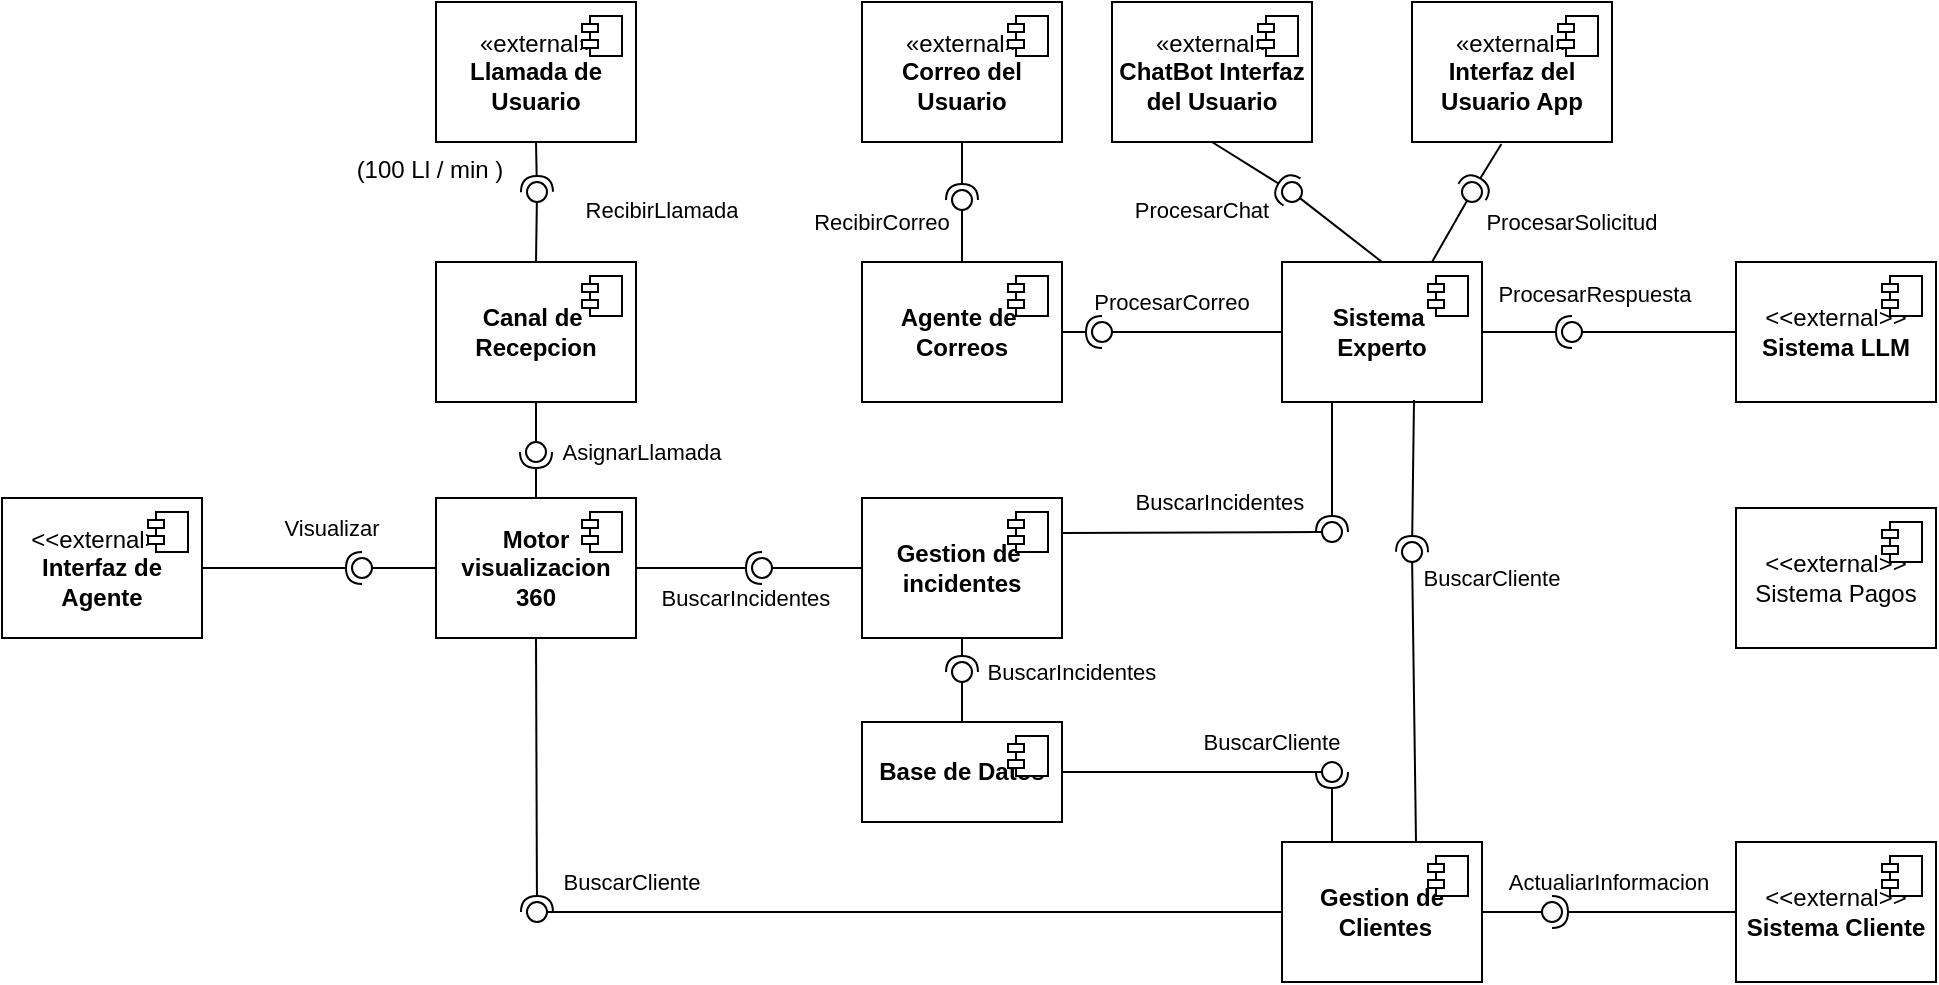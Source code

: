 <mxfile version="24.7.7">
  <diagram name="Página-1" id="badeSgl3rarpciUWfAk7">
    <mxGraphModel dx="1707" dy="452" grid="1" gridSize="10" guides="1" tooltips="1" connect="1" arrows="1" fold="1" page="1" pageScale="1" pageWidth="827" pageHeight="1169" math="0" shadow="0">
      <root>
        <mxCell id="0" />
        <mxCell id="1" parent="0" />
        <mxCell id="oYlXpJVkNZ7Khja5sfW1-6" value="" style="rounded=0;orthogonalLoop=1;jettySize=auto;html=1;endArrow=halfCircle;endFill=0;endSize=6;strokeWidth=1;sketch=0;exitX=0.5;exitY=1;exitDx=0;exitDy=0;entryX=-0.2;entryY=0.8;entryDx=0;entryDy=0;entryPerimeter=0;" edge="1" target="oYlXpJVkNZ7Khja5sfW1-8" parent="1" source="oYlXpJVkNZ7Khja5sfW1-13">
          <mxGeometry relative="1" as="geometry">
            <mxPoint x="490" y="154.99" as="sourcePoint" />
            <mxPoint x="120" y="130" as="targetPoint" />
          </mxGeometry>
        </mxCell>
        <mxCell id="oYlXpJVkNZ7Khja5sfW1-7" value="" style="rounded=0;orthogonalLoop=1;jettySize=auto;html=1;endArrow=oval;endFill=0;sketch=0;sourcePerimeterSpacing=0;targetPerimeterSpacing=0;endSize=10;exitX=0.5;exitY=0;exitDx=0;exitDy=0;" edge="1" target="oYlXpJVkNZ7Khja5sfW1-8" parent="1" source="oYlXpJVkNZ7Khja5sfW1-21">
          <mxGeometry relative="1" as="geometry">
            <mxPoint x="346" y="154.99" as="sourcePoint" />
          </mxGeometry>
        </mxCell>
        <mxCell id="oYlXpJVkNZ7Khja5sfW1-8" value="" style="ellipse;whiteSpace=wrap;html=1;align=center;aspect=fixed;fillColor=none;strokeColor=none;resizable=0;perimeter=centerPerimeter;rotatable=0;allowArrows=0;points=[];outlineConnect=1;" vertex="1" parent="1">
          <mxGeometry x="122.5" y="120" width="10" height="10" as="geometry" />
        </mxCell>
        <mxCell id="oYlXpJVkNZ7Khja5sfW1-13" value="«external»&lt;br&gt;&lt;b&gt;Llamada de Usuario&lt;/b&gt;" style="html=1;dropTarget=0;whiteSpace=wrap;" vertex="1" parent="1">
          <mxGeometry x="77" y="30" width="100" height="70" as="geometry" />
        </mxCell>
        <mxCell id="oYlXpJVkNZ7Khja5sfW1-14" value="" style="shape=module;jettyWidth=8;jettyHeight=4;" vertex="1" parent="oYlXpJVkNZ7Khja5sfW1-13">
          <mxGeometry x="1" width="20" height="20" relative="1" as="geometry">
            <mxPoint x="-27" y="7" as="offset" />
          </mxGeometry>
        </mxCell>
        <mxCell id="oYlXpJVkNZ7Khja5sfW1-15" value="«external»&lt;br&gt;&lt;b&gt;Correo del Usuario&lt;/b&gt;" style="html=1;dropTarget=0;whiteSpace=wrap;" vertex="1" parent="1">
          <mxGeometry x="290" y="30" width="100" height="70" as="geometry" />
        </mxCell>
        <mxCell id="oYlXpJVkNZ7Khja5sfW1-16" value="" style="shape=module;jettyWidth=8;jettyHeight=4;" vertex="1" parent="oYlXpJVkNZ7Khja5sfW1-15">
          <mxGeometry x="1" width="20" height="20" relative="1" as="geometry">
            <mxPoint x="-27" y="7" as="offset" />
          </mxGeometry>
        </mxCell>
        <mxCell id="oYlXpJVkNZ7Khja5sfW1-17" value="«external»&lt;br&gt;&lt;b&gt;ChatBot Interfaz del Usuario&lt;/b&gt;" style="html=1;dropTarget=0;whiteSpace=wrap;" vertex="1" parent="1">
          <mxGeometry x="415" y="30" width="100" height="70" as="geometry" />
        </mxCell>
        <mxCell id="oYlXpJVkNZ7Khja5sfW1-18" value="" style="shape=module;jettyWidth=8;jettyHeight=4;" vertex="1" parent="oYlXpJVkNZ7Khja5sfW1-17">
          <mxGeometry x="1" width="20" height="20" relative="1" as="geometry">
            <mxPoint x="-27" y="7" as="offset" />
          </mxGeometry>
        </mxCell>
        <mxCell id="oYlXpJVkNZ7Khja5sfW1-19" value="«external»&lt;br&gt;&lt;b&gt;Interfaz del Usuario App&lt;/b&gt;" style="html=1;dropTarget=0;whiteSpace=wrap;" vertex="1" parent="1">
          <mxGeometry x="565" y="30" width="100" height="70" as="geometry" />
        </mxCell>
        <mxCell id="oYlXpJVkNZ7Khja5sfW1-20" value="" style="shape=module;jettyWidth=8;jettyHeight=4;" vertex="1" parent="oYlXpJVkNZ7Khja5sfW1-19">
          <mxGeometry x="1" width="20" height="20" relative="1" as="geometry">
            <mxPoint x="-27" y="7" as="offset" />
          </mxGeometry>
        </mxCell>
        <mxCell id="oYlXpJVkNZ7Khja5sfW1-21" value="&lt;b&gt;Canal de&amp;nbsp;&lt;/b&gt;&lt;div&gt;&lt;b&gt;Recepcion&lt;/b&gt;&lt;/div&gt;" style="html=1;dropTarget=0;whiteSpace=wrap;" vertex="1" parent="1">
          <mxGeometry x="77" y="160" width="100" height="70" as="geometry" />
        </mxCell>
        <mxCell id="oYlXpJVkNZ7Khja5sfW1-22" value="" style="shape=module;jettyWidth=8;jettyHeight=4;" vertex="1" parent="oYlXpJVkNZ7Khja5sfW1-21">
          <mxGeometry x="1" width="20" height="20" relative="1" as="geometry">
            <mxPoint x="-27" y="7" as="offset" />
          </mxGeometry>
        </mxCell>
        <mxCell id="oYlXpJVkNZ7Khja5sfW1-23" value="&lt;b&gt;Base de Datos&lt;/b&gt;" style="html=1;dropTarget=0;whiteSpace=wrap;" vertex="1" parent="1">
          <mxGeometry x="290" y="390" width="100" height="50" as="geometry" />
        </mxCell>
        <mxCell id="oYlXpJVkNZ7Khja5sfW1-24" value="" style="shape=module;jettyWidth=8;jettyHeight=4;" vertex="1" parent="oYlXpJVkNZ7Khja5sfW1-23">
          <mxGeometry x="1" width="20" height="20" relative="1" as="geometry">
            <mxPoint x="-27" y="7" as="offset" />
          </mxGeometry>
        </mxCell>
        <mxCell id="oYlXpJVkNZ7Khja5sfW1-25" value="&lt;b&gt;Sistema&amp;nbsp;&lt;/b&gt;&lt;div&gt;&lt;b&gt;Experto&lt;/b&gt;&lt;/div&gt;" style="html=1;dropTarget=0;whiteSpace=wrap;" vertex="1" parent="1">
          <mxGeometry x="500" y="160" width="100" height="70" as="geometry" />
        </mxCell>
        <mxCell id="oYlXpJVkNZ7Khja5sfW1-26" value="" style="shape=module;jettyWidth=8;jettyHeight=4;" vertex="1" parent="oYlXpJVkNZ7Khja5sfW1-25">
          <mxGeometry x="1" width="20" height="20" relative="1" as="geometry">
            <mxPoint x="-27" y="7" as="offset" />
          </mxGeometry>
        </mxCell>
        <mxCell id="oYlXpJVkNZ7Khja5sfW1-27" value="&lt;b&gt;Agente de&amp;nbsp;&lt;/b&gt;&lt;div&gt;&lt;b&gt;Correos&lt;/b&gt;&lt;/div&gt;" style="html=1;dropTarget=0;whiteSpace=wrap;" vertex="1" parent="1">
          <mxGeometry x="290" y="160" width="100" height="70" as="geometry" />
        </mxCell>
        <mxCell id="oYlXpJVkNZ7Khja5sfW1-28" value="" style="shape=module;jettyWidth=8;jettyHeight=4;" vertex="1" parent="oYlXpJVkNZ7Khja5sfW1-27">
          <mxGeometry x="1" width="20" height="20" relative="1" as="geometry">
            <mxPoint x="-27" y="7" as="offset" />
          </mxGeometry>
        </mxCell>
        <mxCell id="oYlXpJVkNZ7Khja5sfW1-29" value="&lt;b&gt;Gestion de&lt;/b&gt;&lt;div&gt;&lt;b&gt;&amp;nbsp;Clientes&lt;/b&gt;&lt;/div&gt;" style="html=1;dropTarget=0;whiteSpace=wrap;" vertex="1" parent="1">
          <mxGeometry x="500" y="450" width="100" height="70" as="geometry" />
        </mxCell>
        <mxCell id="oYlXpJVkNZ7Khja5sfW1-30" value="" style="shape=module;jettyWidth=8;jettyHeight=4;" vertex="1" parent="oYlXpJVkNZ7Khja5sfW1-29">
          <mxGeometry x="1" width="20" height="20" relative="1" as="geometry">
            <mxPoint x="-27" y="7" as="offset" />
          </mxGeometry>
        </mxCell>
        <mxCell id="oYlXpJVkNZ7Khja5sfW1-32" value="" style="rounded=0;orthogonalLoop=1;jettySize=auto;html=1;endArrow=halfCircle;endFill=0;endSize=6;strokeWidth=1;sketch=0;exitX=0.5;exitY=1;exitDx=0;exitDy=0;" edge="1" target="oYlXpJVkNZ7Khja5sfW1-34" parent="1" source="oYlXpJVkNZ7Khja5sfW1-15">
          <mxGeometry relative="1" as="geometry">
            <mxPoint x="350" y="160" as="sourcePoint" />
          </mxGeometry>
        </mxCell>
        <mxCell id="oYlXpJVkNZ7Khja5sfW1-33" value="" style="rounded=0;orthogonalLoop=1;jettySize=auto;html=1;endArrow=oval;endFill=0;sketch=0;sourcePerimeterSpacing=0;targetPerimeterSpacing=0;endSize=10;exitX=0.5;exitY=0;exitDx=0;exitDy=0;" edge="1" target="oYlXpJVkNZ7Khja5sfW1-34" parent="1" source="oYlXpJVkNZ7Khja5sfW1-27">
          <mxGeometry relative="1" as="geometry">
            <mxPoint x="360" y="130" as="sourcePoint" />
          </mxGeometry>
        </mxCell>
        <mxCell id="oYlXpJVkNZ7Khja5sfW1-34" value="" style="ellipse;whiteSpace=wrap;html=1;align=center;aspect=fixed;fillColor=none;strokeColor=none;resizable=0;perimeter=centerPerimeter;rotatable=0;allowArrows=0;points=[];outlineConnect=1;" vertex="1" parent="1">
          <mxGeometry x="335" y="124" width="10" height="10" as="geometry" />
        </mxCell>
        <mxCell id="oYlXpJVkNZ7Khja5sfW1-35" value="&lt;b&gt;Motor visualizacion 360&lt;/b&gt;" style="html=1;dropTarget=0;whiteSpace=wrap;imageWidth=24;" vertex="1" parent="1">
          <mxGeometry x="77" y="278" width="100" height="70" as="geometry" />
        </mxCell>
        <mxCell id="oYlXpJVkNZ7Khja5sfW1-36" value="" style="shape=module;jettyWidth=8;jettyHeight=4;" vertex="1" parent="oYlXpJVkNZ7Khja5sfW1-35">
          <mxGeometry x="1" width="20" height="20" relative="1" as="geometry">
            <mxPoint x="-27" y="7" as="offset" />
          </mxGeometry>
        </mxCell>
        <mxCell id="oYlXpJVkNZ7Khja5sfW1-37" value="&amp;lt;&amp;lt;external&amp;gt;&amp;gt;&lt;div&gt;&lt;b&gt;Interfaz de Agente&lt;/b&gt;&lt;/div&gt;" style="html=1;dropTarget=0;whiteSpace=wrap;" vertex="1" parent="1">
          <mxGeometry x="-140" y="278" width="100" height="70" as="geometry" />
        </mxCell>
        <mxCell id="oYlXpJVkNZ7Khja5sfW1-38" value="" style="shape=module;jettyWidth=8;jettyHeight=4;" vertex="1" parent="oYlXpJVkNZ7Khja5sfW1-37">
          <mxGeometry x="1" width="20" height="20" relative="1" as="geometry">
            <mxPoint x="-27" y="7" as="offset" />
          </mxGeometry>
        </mxCell>
        <mxCell id="oYlXpJVkNZ7Khja5sfW1-39" value="&amp;lt;&amp;lt;external&amp;gt;&amp;gt;&lt;div&gt;&lt;b&gt;Sistema LLM&lt;/b&gt;&lt;/div&gt;" style="html=1;dropTarget=0;whiteSpace=wrap;" vertex="1" parent="1">
          <mxGeometry x="727" y="160" width="100" height="70" as="geometry" />
        </mxCell>
        <mxCell id="oYlXpJVkNZ7Khja5sfW1-40" value="" style="shape=module;jettyWidth=8;jettyHeight=4;" vertex="1" parent="oYlXpJVkNZ7Khja5sfW1-39">
          <mxGeometry x="1" width="20" height="20" relative="1" as="geometry">
            <mxPoint x="-27" y="7" as="offset" />
          </mxGeometry>
        </mxCell>
        <mxCell id="oYlXpJVkNZ7Khja5sfW1-41" value="&amp;lt;&amp;lt;external&amp;gt;&amp;gt;&lt;div&gt;&lt;b&gt;Sistema Cliente&lt;/b&gt;&lt;/div&gt;" style="html=1;dropTarget=0;whiteSpace=wrap;" vertex="1" parent="1">
          <mxGeometry x="727" y="450" width="100" height="70" as="geometry" />
        </mxCell>
        <mxCell id="oYlXpJVkNZ7Khja5sfW1-42" value="" style="shape=module;jettyWidth=8;jettyHeight=4;" vertex="1" parent="oYlXpJVkNZ7Khja5sfW1-41">
          <mxGeometry x="1" width="20" height="20" relative="1" as="geometry">
            <mxPoint x="-27" y="7" as="offset" />
          </mxGeometry>
        </mxCell>
        <mxCell id="oYlXpJVkNZ7Khja5sfW1-43" value="&amp;lt;&amp;lt;external&amp;gt;&amp;gt;&lt;div&gt;Sistema Pagos&lt;/div&gt;" style="html=1;dropTarget=0;whiteSpace=wrap;" vertex="1" parent="1">
          <mxGeometry x="727" y="283" width="100" height="70" as="geometry" />
        </mxCell>
        <mxCell id="oYlXpJVkNZ7Khja5sfW1-44" value="" style="shape=module;jettyWidth=8;jettyHeight=4;" vertex="1" parent="oYlXpJVkNZ7Khja5sfW1-43">
          <mxGeometry x="1" width="20" height="20" relative="1" as="geometry">
            <mxPoint x="-27" y="7" as="offset" />
          </mxGeometry>
        </mxCell>
        <mxCell id="oYlXpJVkNZ7Khja5sfW1-45" value="&lt;b&gt;Gestion de&amp;nbsp;&lt;/b&gt;&lt;div&gt;&lt;b&gt;incidentes&lt;/b&gt;&lt;/div&gt;" style="html=1;dropTarget=0;whiteSpace=wrap;" vertex="1" parent="1">
          <mxGeometry x="290" y="278" width="100" height="70" as="geometry" />
        </mxCell>
        <mxCell id="oYlXpJVkNZ7Khja5sfW1-46" value="" style="shape=module;jettyWidth=8;jettyHeight=4;" vertex="1" parent="oYlXpJVkNZ7Khja5sfW1-45">
          <mxGeometry x="1" width="20" height="20" relative="1" as="geometry">
            <mxPoint x="-27" y="7" as="offset" />
          </mxGeometry>
        </mxCell>
        <mxCell id="oYlXpJVkNZ7Khja5sfW1-47" value="" style="rounded=0;orthogonalLoop=1;jettySize=auto;html=1;endArrow=halfCircle;endFill=0;endSize=6;strokeWidth=1;sketch=0;exitX=0.5;exitY=1;exitDx=0;exitDy=0;" edge="1" target="oYlXpJVkNZ7Khja5sfW1-49" parent="1" source="oYlXpJVkNZ7Khja5sfW1-17">
          <mxGeometry relative="1" as="geometry">
            <mxPoint x="570" y="125" as="sourcePoint" />
          </mxGeometry>
        </mxCell>
        <mxCell id="oYlXpJVkNZ7Khja5sfW1-48" value="" style="rounded=0;orthogonalLoop=1;jettySize=auto;html=1;endArrow=oval;endFill=0;sketch=0;sourcePerimeterSpacing=0;targetPerimeterSpacing=0;endSize=10;exitX=0.5;exitY=0;exitDx=0;exitDy=0;" edge="1" target="oYlXpJVkNZ7Khja5sfW1-49" parent="1" source="oYlXpJVkNZ7Khja5sfW1-25">
          <mxGeometry relative="1" as="geometry">
            <mxPoint x="320" y="175" as="sourcePoint" />
          </mxGeometry>
        </mxCell>
        <mxCell id="oYlXpJVkNZ7Khja5sfW1-49" value="" style="ellipse;whiteSpace=wrap;html=1;align=center;aspect=fixed;fillColor=none;strokeColor=none;resizable=0;perimeter=centerPerimeter;rotatable=0;allowArrows=0;points=[];outlineConnect=1;" vertex="1" parent="1">
          <mxGeometry x="500" y="120" width="10" height="10" as="geometry" />
        </mxCell>
        <mxCell id="oYlXpJVkNZ7Khja5sfW1-50" value="" style="rounded=0;orthogonalLoop=1;jettySize=auto;html=1;endArrow=halfCircle;endFill=0;endSize=6;strokeWidth=1;sketch=0;exitX=0.25;exitY=1;exitDx=0;exitDy=0;" edge="1" target="oYlXpJVkNZ7Khja5sfW1-52" parent="1" source="oYlXpJVkNZ7Khja5sfW1-25">
          <mxGeometry relative="1" as="geometry">
            <mxPoint x="490" y="255" as="sourcePoint" />
          </mxGeometry>
        </mxCell>
        <mxCell id="oYlXpJVkNZ7Khja5sfW1-51" value="" style="rounded=0;orthogonalLoop=1;jettySize=auto;html=1;endArrow=oval;endFill=0;sketch=0;sourcePerimeterSpacing=0;targetPerimeterSpacing=0;endSize=10;exitX=1;exitY=0.25;exitDx=0;exitDy=0;" edge="1" target="oYlXpJVkNZ7Khja5sfW1-52" parent="1" source="oYlXpJVkNZ7Khja5sfW1-45">
          <mxGeometry relative="1" as="geometry">
            <mxPoint x="450" y="255" as="sourcePoint" />
          </mxGeometry>
        </mxCell>
        <mxCell id="oYlXpJVkNZ7Khja5sfW1-52" value="" style="ellipse;whiteSpace=wrap;html=1;align=center;aspect=fixed;fillColor=none;strokeColor=none;resizable=0;perimeter=centerPerimeter;rotatable=0;allowArrows=0;points=[];outlineConnect=1;" vertex="1" parent="1">
          <mxGeometry x="520" y="290" width="10" height="10" as="geometry" />
        </mxCell>
        <mxCell id="oYlXpJVkNZ7Khja5sfW1-53" value="" style="rounded=0;orthogonalLoop=1;jettySize=auto;html=1;endArrow=halfCircle;endFill=0;endSize=6;strokeWidth=1;sketch=0;exitX=1;exitY=0.5;exitDx=0;exitDy=0;" edge="1" target="oYlXpJVkNZ7Khja5sfW1-55" parent="1" source="oYlXpJVkNZ7Khja5sfW1-25">
          <mxGeometry relative="1" as="geometry">
            <mxPoint x="620" y="255" as="sourcePoint" />
          </mxGeometry>
        </mxCell>
        <mxCell id="oYlXpJVkNZ7Khja5sfW1-54" value="" style="rounded=0;orthogonalLoop=1;jettySize=auto;html=1;endArrow=oval;endFill=0;sketch=0;sourcePerimeterSpacing=0;targetPerimeterSpacing=0;endSize=10;exitX=0;exitY=0.5;exitDx=0;exitDy=0;" edge="1" target="oYlXpJVkNZ7Khja5sfW1-55" parent="1" source="oYlXpJVkNZ7Khja5sfW1-39">
          <mxGeometry relative="1" as="geometry">
            <mxPoint x="580" y="255" as="sourcePoint" />
          </mxGeometry>
        </mxCell>
        <mxCell id="oYlXpJVkNZ7Khja5sfW1-55" value="" style="ellipse;whiteSpace=wrap;html=1;align=center;aspect=fixed;fillColor=none;strokeColor=none;resizable=0;perimeter=centerPerimeter;rotatable=0;allowArrows=0;points=[];outlineConnect=1;" vertex="1" parent="1">
          <mxGeometry x="640" y="190" width="10" height="10" as="geometry" />
        </mxCell>
        <mxCell id="oYlXpJVkNZ7Khja5sfW1-56" value="" style="rounded=0;orthogonalLoop=1;jettySize=auto;html=1;endArrow=halfCircle;endFill=0;endSize=6;strokeWidth=1;sketch=0;exitX=1;exitY=0.5;exitDx=0;exitDy=0;" edge="1" target="oYlXpJVkNZ7Khja5sfW1-58" parent="1" source="oYlXpJVkNZ7Khja5sfW1-27">
          <mxGeometry relative="1" as="geometry">
            <mxPoint x="430" y="195" as="sourcePoint" />
          </mxGeometry>
        </mxCell>
        <mxCell id="oYlXpJVkNZ7Khja5sfW1-57" value="" style="rounded=0;orthogonalLoop=1;jettySize=auto;html=1;endArrow=oval;endFill=0;sketch=0;sourcePerimeterSpacing=0;targetPerimeterSpacing=0;endSize=10;exitX=0;exitY=0.5;exitDx=0;exitDy=0;" edge="1" target="oYlXpJVkNZ7Khja5sfW1-58" parent="1" source="oYlXpJVkNZ7Khja5sfW1-25">
          <mxGeometry relative="1" as="geometry">
            <mxPoint x="390" y="195" as="sourcePoint" />
          </mxGeometry>
        </mxCell>
        <mxCell id="oYlXpJVkNZ7Khja5sfW1-58" value="" style="ellipse;whiteSpace=wrap;html=1;align=center;aspect=fixed;fillColor=none;strokeColor=none;resizable=0;perimeter=centerPerimeter;rotatable=0;allowArrows=0;points=[];outlineConnect=1;" vertex="1" parent="1">
          <mxGeometry x="405" y="190" width="10" height="10" as="geometry" />
        </mxCell>
        <mxCell id="oYlXpJVkNZ7Khja5sfW1-60" value="" style="rounded=0;orthogonalLoop=1;jettySize=auto;html=1;endArrow=halfCircle;endFill=0;endSize=6;strokeWidth=1;sketch=0;exitX=0.447;exitY=1.014;exitDx=0;exitDy=0;exitPerimeter=0;" edge="1" target="oYlXpJVkNZ7Khja5sfW1-62" parent="1" source="oYlXpJVkNZ7Khja5sfW1-19">
          <mxGeometry relative="1" as="geometry">
            <mxPoint x="640" y="145" as="sourcePoint" />
          </mxGeometry>
        </mxCell>
        <mxCell id="oYlXpJVkNZ7Khja5sfW1-61" value="" style="rounded=0;orthogonalLoop=1;jettySize=auto;html=1;endArrow=oval;endFill=0;sketch=0;sourcePerimeterSpacing=0;targetPerimeterSpacing=0;endSize=10;exitX=0.75;exitY=0;exitDx=0;exitDy=0;" edge="1" target="oYlXpJVkNZ7Khja5sfW1-62" parent="1" source="oYlXpJVkNZ7Khja5sfW1-25">
          <mxGeometry relative="1" as="geometry">
            <mxPoint x="600" y="145" as="sourcePoint" />
          </mxGeometry>
        </mxCell>
        <mxCell id="oYlXpJVkNZ7Khja5sfW1-62" value="" style="ellipse;whiteSpace=wrap;html=1;align=center;aspect=fixed;fillColor=none;strokeColor=none;resizable=0;perimeter=centerPerimeter;rotatable=0;allowArrows=0;points=[];outlineConnect=1;" vertex="1" parent="1">
          <mxGeometry x="590" y="120" width="10" height="10" as="geometry" />
        </mxCell>
        <mxCell id="oYlXpJVkNZ7Khja5sfW1-64" value="" style="rounded=0;orthogonalLoop=1;jettySize=auto;html=1;endArrow=halfCircle;endFill=0;endSize=6;strokeWidth=1;sketch=0;exitX=0.66;exitY=0.986;exitDx=0;exitDy=0;exitPerimeter=0;" edge="1" target="oYlXpJVkNZ7Khja5sfW1-66" parent="1" source="oYlXpJVkNZ7Khja5sfW1-25">
          <mxGeometry relative="1" as="geometry">
            <mxPoint x="560" y="345" as="sourcePoint" />
          </mxGeometry>
        </mxCell>
        <mxCell id="oYlXpJVkNZ7Khja5sfW1-65" value="" style="rounded=0;orthogonalLoop=1;jettySize=auto;html=1;endArrow=oval;endFill=0;sketch=0;sourcePerimeterSpacing=0;targetPerimeterSpacing=0;endSize=10;exitX=0.67;exitY=0;exitDx=0;exitDy=0;exitPerimeter=0;" edge="1" target="oYlXpJVkNZ7Khja5sfW1-66" parent="1" source="oYlXpJVkNZ7Khja5sfW1-29">
          <mxGeometry relative="1" as="geometry">
            <mxPoint x="520" y="345" as="sourcePoint" />
          </mxGeometry>
        </mxCell>
        <mxCell id="oYlXpJVkNZ7Khja5sfW1-66" value="" style="ellipse;whiteSpace=wrap;html=1;align=center;aspect=fixed;fillColor=none;strokeColor=none;resizable=0;perimeter=centerPerimeter;rotatable=0;allowArrows=0;points=[];outlineConnect=1;" vertex="1" parent="1">
          <mxGeometry x="560" y="300" width="10" height="10" as="geometry" />
        </mxCell>
        <mxCell id="oYlXpJVkNZ7Khja5sfW1-67" value="" style="rounded=0;orthogonalLoop=1;jettySize=auto;html=1;endArrow=halfCircle;endFill=0;endSize=6;strokeWidth=1;sketch=0;exitX=0;exitY=0.5;exitDx=0;exitDy=0;" edge="1" target="oYlXpJVkNZ7Khja5sfW1-69" parent="1" source="oYlXpJVkNZ7Khja5sfW1-41">
          <mxGeometry relative="1" as="geometry">
            <mxPoint x="635" y="435" as="sourcePoint" />
          </mxGeometry>
        </mxCell>
        <mxCell id="oYlXpJVkNZ7Khja5sfW1-68" value="" style="rounded=0;orthogonalLoop=1;jettySize=auto;html=1;endArrow=oval;endFill=0;sketch=0;sourcePerimeterSpacing=0;targetPerimeterSpacing=0;endSize=10;exitX=1;exitY=0.5;exitDx=0;exitDy=0;" edge="1" target="oYlXpJVkNZ7Khja5sfW1-69" parent="1" source="oYlXpJVkNZ7Khja5sfW1-29">
          <mxGeometry relative="1" as="geometry">
            <mxPoint x="595" y="435" as="sourcePoint" />
          </mxGeometry>
        </mxCell>
        <mxCell id="oYlXpJVkNZ7Khja5sfW1-69" value="" style="ellipse;whiteSpace=wrap;html=1;align=center;aspect=fixed;fillColor=none;strokeColor=none;resizable=0;perimeter=centerPerimeter;rotatable=0;allowArrows=0;points=[];outlineConnect=1;" vertex="1" parent="1">
          <mxGeometry x="630" y="480" width="10" height="10" as="geometry" />
        </mxCell>
        <mxCell id="oYlXpJVkNZ7Khja5sfW1-70" value="" style="rounded=0;orthogonalLoop=1;jettySize=auto;html=1;endArrow=halfCircle;endFill=0;endSize=6;strokeWidth=1;sketch=0;exitX=0.5;exitY=0;exitDx=0;exitDy=0;" edge="1" target="oYlXpJVkNZ7Khja5sfW1-72" parent="1" source="oYlXpJVkNZ7Khja5sfW1-35">
          <mxGeometry relative="1" as="geometry">
            <mxPoint x="200" y="255" as="sourcePoint" />
          </mxGeometry>
        </mxCell>
        <mxCell id="oYlXpJVkNZ7Khja5sfW1-71" value="" style="rounded=0;orthogonalLoop=1;jettySize=auto;html=1;endArrow=oval;endFill=0;sketch=0;sourcePerimeterSpacing=0;targetPerimeterSpacing=0;endSize=10;exitX=0.5;exitY=1;exitDx=0;exitDy=0;" edge="1" target="oYlXpJVkNZ7Khja5sfW1-72" parent="1" source="oYlXpJVkNZ7Khja5sfW1-21">
          <mxGeometry relative="1" as="geometry">
            <mxPoint x="160" y="255" as="sourcePoint" />
          </mxGeometry>
        </mxCell>
        <mxCell id="oYlXpJVkNZ7Khja5sfW1-72" value="" style="ellipse;whiteSpace=wrap;html=1;align=center;aspect=fixed;fillColor=none;strokeColor=none;resizable=0;perimeter=centerPerimeter;rotatable=0;allowArrows=0;points=[];outlineConnect=1;" vertex="1" parent="1">
          <mxGeometry x="122" y="250" width="10" height="10" as="geometry" />
        </mxCell>
        <mxCell id="oYlXpJVkNZ7Khja5sfW1-73" value="" style="rounded=0;orthogonalLoop=1;jettySize=auto;html=1;endArrow=halfCircle;endFill=0;endSize=6;strokeWidth=1;sketch=0;exitX=1;exitY=0.5;exitDx=0;exitDy=0;" edge="1" target="oYlXpJVkNZ7Khja5sfW1-75" parent="1" source="oYlXpJVkNZ7Khja5sfW1-37">
          <mxGeometry relative="1" as="geometry">
            <mxPoint x="60" y="315" as="sourcePoint" />
          </mxGeometry>
        </mxCell>
        <mxCell id="oYlXpJVkNZ7Khja5sfW1-74" value="" style="rounded=0;orthogonalLoop=1;jettySize=auto;html=1;endArrow=oval;endFill=0;sketch=0;sourcePerimeterSpacing=0;targetPerimeterSpacing=0;endSize=10;exitX=0;exitY=0.5;exitDx=0;exitDy=0;" edge="1" target="oYlXpJVkNZ7Khja5sfW1-75" parent="1" source="oYlXpJVkNZ7Khja5sfW1-35">
          <mxGeometry relative="1" as="geometry">
            <mxPoint x="60" y="290" as="sourcePoint" />
          </mxGeometry>
        </mxCell>
        <mxCell id="oYlXpJVkNZ7Khja5sfW1-75" value="" style="ellipse;whiteSpace=wrap;html=1;align=center;aspect=fixed;fillColor=none;strokeColor=none;resizable=0;perimeter=centerPerimeter;rotatable=0;allowArrows=0;points=[];outlineConnect=1;" vertex="1" parent="1">
          <mxGeometry x="35" y="308" width="10" height="10" as="geometry" />
        </mxCell>
        <mxCell id="oYlXpJVkNZ7Khja5sfW1-76" value="" style="rounded=0;orthogonalLoop=1;jettySize=auto;html=1;endArrow=halfCircle;endFill=0;endSize=6;strokeWidth=1;sketch=0;exitX=1;exitY=0.5;exitDx=0;exitDy=0;" edge="1" target="oYlXpJVkNZ7Khja5sfW1-78" parent="1" source="oYlXpJVkNZ7Khja5sfW1-35">
          <mxGeometry relative="1" as="geometry">
            <mxPoint x="190" y="350" as="sourcePoint" />
          </mxGeometry>
        </mxCell>
        <mxCell id="oYlXpJVkNZ7Khja5sfW1-77" value="" style="rounded=0;orthogonalLoop=1;jettySize=auto;html=1;endArrow=oval;endFill=0;sketch=0;sourcePerimeterSpacing=0;targetPerimeterSpacing=0;endSize=10;exitX=0;exitY=0.5;exitDx=0;exitDy=0;" edge="1" target="oYlXpJVkNZ7Khja5sfW1-78" parent="1" source="oYlXpJVkNZ7Khja5sfW1-45">
          <mxGeometry relative="1" as="geometry">
            <mxPoint x="220" y="315" as="sourcePoint" />
          </mxGeometry>
        </mxCell>
        <mxCell id="oYlXpJVkNZ7Khja5sfW1-78" value="" style="ellipse;whiteSpace=wrap;html=1;align=center;aspect=fixed;fillColor=none;strokeColor=none;resizable=0;perimeter=centerPerimeter;rotatable=0;allowArrows=0;points=[];outlineConnect=1;" vertex="1" parent="1">
          <mxGeometry x="235" y="308" width="10" height="10" as="geometry" />
        </mxCell>
        <mxCell id="oYlXpJVkNZ7Khja5sfW1-79" value="" style="rounded=0;orthogonalLoop=1;jettySize=auto;html=1;endArrow=halfCircle;endFill=0;endSize=6;strokeWidth=1;sketch=0;exitX=0.5;exitY=1;exitDx=0;exitDy=0;" edge="1" target="oYlXpJVkNZ7Khja5sfW1-81" parent="1" source="oYlXpJVkNZ7Khja5sfW1-35">
          <mxGeometry relative="1" as="geometry">
            <mxPoint x="120" y="360" as="sourcePoint" />
          </mxGeometry>
        </mxCell>
        <mxCell id="oYlXpJVkNZ7Khja5sfW1-80" value="" style="rounded=0;orthogonalLoop=1;jettySize=auto;html=1;endArrow=oval;endFill=0;sketch=0;sourcePerimeterSpacing=0;targetPerimeterSpacing=0;endSize=10;exitX=0;exitY=0.5;exitDx=0;exitDy=0;" edge="1" target="oYlXpJVkNZ7Khja5sfW1-81" parent="1" source="oYlXpJVkNZ7Khja5sfW1-29">
          <mxGeometry relative="1" as="geometry">
            <mxPoint x="320" y="375" as="sourcePoint" />
          </mxGeometry>
        </mxCell>
        <mxCell id="oYlXpJVkNZ7Khja5sfW1-81" value="" style="ellipse;whiteSpace=wrap;html=1;align=center;aspect=fixed;fillColor=none;strokeColor=none;resizable=0;perimeter=centerPerimeter;rotatable=0;allowArrows=0;points=[];outlineConnect=1;" vertex="1" parent="1">
          <mxGeometry x="122.5" y="480" width="10" height="10" as="geometry" />
        </mxCell>
        <mxCell id="oYlXpJVkNZ7Khja5sfW1-82" value="" style="rounded=0;orthogonalLoop=1;jettySize=auto;html=1;endArrow=halfCircle;endFill=0;endSize=6;strokeWidth=1;sketch=0;exitX=0.5;exitY=1;exitDx=0;exitDy=0;" edge="1" target="oYlXpJVkNZ7Khja5sfW1-84" parent="1" source="oYlXpJVkNZ7Khja5sfW1-45">
          <mxGeometry relative="1" as="geometry">
            <mxPoint x="360" y="375" as="sourcePoint" />
          </mxGeometry>
        </mxCell>
        <mxCell id="oYlXpJVkNZ7Khja5sfW1-83" value="" style="rounded=0;orthogonalLoop=1;jettySize=auto;html=1;endArrow=oval;endFill=0;sketch=0;sourcePerimeterSpacing=0;targetPerimeterSpacing=0;endSize=10;exitX=0.5;exitY=0;exitDx=0;exitDy=0;" edge="1" target="oYlXpJVkNZ7Khja5sfW1-84" parent="1" source="oYlXpJVkNZ7Khja5sfW1-23">
          <mxGeometry relative="1" as="geometry">
            <mxPoint x="320" y="375" as="sourcePoint" />
          </mxGeometry>
        </mxCell>
        <mxCell id="oYlXpJVkNZ7Khja5sfW1-84" value="" style="ellipse;whiteSpace=wrap;html=1;align=center;aspect=fixed;fillColor=none;strokeColor=none;resizable=0;perimeter=centerPerimeter;rotatable=0;allowArrows=0;points=[];outlineConnect=1;" vertex="1" parent="1">
          <mxGeometry x="335" y="360" width="10" height="10" as="geometry" />
        </mxCell>
        <mxCell id="oYlXpJVkNZ7Khja5sfW1-86" value="" style="rounded=0;orthogonalLoop=1;jettySize=auto;html=1;endArrow=halfCircle;endFill=0;endSize=6;strokeWidth=1;sketch=0;exitX=0.25;exitY=0;exitDx=0;exitDy=0;" edge="1" target="oYlXpJVkNZ7Khja5sfW1-88" parent="1" source="oYlXpJVkNZ7Khja5sfW1-29">
          <mxGeometry relative="1" as="geometry">
            <mxPoint x="480" y="415" as="sourcePoint" />
          </mxGeometry>
        </mxCell>
        <mxCell id="oYlXpJVkNZ7Khja5sfW1-87" value="" style="rounded=0;orthogonalLoop=1;jettySize=auto;html=1;endArrow=oval;endFill=0;sketch=0;sourcePerimeterSpacing=0;targetPerimeterSpacing=0;endSize=10;exitX=1;exitY=0.5;exitDx=0;exitDy=0;" edge="1" target="oYlXpJVkNZ7Khja5sfW1-88" parent="1" source="oYlXpJVkNZ7Khja5sfW1-23">
          <mxGeometry relative="1" as="geometry">
            <mxPoint x="440" y="415" as="sourcePoint" />
          </mxGeometry>
        </mxCell>
        <mxCell id="oYlXpJVkNZ7Khja5sfW1-88" value="" style="ellipse;whiteSpace=wrap;html=1;align=center;aspect=fixed;fillColor=none;strokeColor=none;resizable=0;perimeter=centerPerimeter;rotatable=0;allowArrows=0;points=[];outlineConnect=1;" vertex="1" parent="1">
          <mxGeometry x="520" y="410" width="10" height="10" as="geometry" />
        </mxCell>
        <UserObject label="(100 Ll / min&lt;span style=&quot;background-color: initial;&quot;&gt;&amp;nbsp;)&lt;/span&gt;" placeholders="1" name="Variable" id="oYlXpJVkNZ7Khja5sfW1-90">
          <mxCell style="text;html=1;strokeColor=none;fillColor=none;align=center;verticalAlign=middle;whiteSpace=wrap;overflow=hidden;" vertex="1" parent="1">
            <mxGeometry x="34" y="104" width="80" height="20" as="geometry" />
          </mxCell>
        </UserObject>
        <UserObject label="RecibirLlamada" placeholders="1" name="Variable" id="oYlXpJVkNZ7Khja5sfW1-91">
          <mxCell style="text;html=1;strokeColor=none;fillColor=none;align=center;verticalAlign=middle;whiteSpace=wrap;overflow=hidden;fontSize=11;" vertex="1" parent="1">
            <mxGeometry x="135" y="124" width="110" height="20" as="geometry" />
          </mxCell>
        </UserObject>
        <UserObject label="AsignarLlamada" placeholders="1" name="Variable" id="oYlXpJVkNZ7Khja5sfW1-92">
          <mxCell style="text;html=1;strokeColor=none;fillColor=none;align=center;verticalAlign=middle;whiteSpace=wrap;overflow=hidden;fontSize=11;" vertex="1" parent="1">
            <mxGeometry x="125" y="245" width="110" height="20" as="geometry" />
          </mxCell>
        </UserObject>
        <UserObject label="BuscarIncidentes" placeholders="1" name="Variable" id="oYlXpJVkNZ7Khja5sfW1-94">
          <mxCell style="text;html=1;strokeColor=none;fillColor=none;align=center;verticalAlign=middle;whiteSpace=wrap;overflow=hidden;fontSize=11;" vertex="1" parent="1">
            <mxGeometry x="177" y="318" width="110" height="20" as="geometry" />
          </mxCell>
        </UserObject>
        <UserObject label="BuscarIncidentes" placeholders="1" name="Variable" id="oYlXpJVkNZ7Khja5sfW1-95">
          <mxCell style="text;html=1;strokeColor=none;fillColor=none;align=center;verticalAlign=middle;whiteSpace=wrap;overflow=hidden;fontSize=11;" vertex="1" parent="1">
            <mxGeometry x="340" y="355" width="110" height="20" as="geometry" />
          </mxCell>
        </UserObject>
        <UserObject label="BuscarCliente" placeholders="1" name="Variable" id="oYlXpJVkNZ7Khja5sfW1-96">
          <mxCell style="text;html=1;strokeColor=none;fillColor=none;align=center;verticalAlign=middle;whiteSpace=wrap;overflow=hidden;fontSize=11;" vertex="1" parent="1">
            <mxGeometry x="440" y="390" width="110" height="20" as="geometry" />
          </mxCell>
        </UserObject>
        <UserObject label="BuscarCliente" placeholders="1" name="Variable" id="oYlXpJVkNZ7Khja5sfW1-97">
          <mxCell style="text;html=1;strokeColor=none;fillColor=none;align=center;verticalAlign=middle;whiteSpace=wrap;overflow=hidden;fontSize=11;" vertex="1" parent="1">
            <mxGeometry x="550" y="308" width="110" height="20" as="geometry" />
          </mxCell>
        </UserObject>
        <UserObject label="BuscarIncidentes" placeholders="1" name="Variable" id="oYlXpJVkNZ7Khja5sfW1-98">
          <mxCell style="text;html=1;strokeColor=none;fillColor=none;align=center;verticalAlign=middle;whiteSpace=wrap;overflow=hidden;fontSize=11;" vertex="1" parent="1">
            <mxGeometry x="414" y="270" width="110" height="20" as="geometry" />
          </mxCell>
        </UserObject>
        <UserObject label="ProcesarCorreo" placeholders="1" name="Variable" id="oYlXpJVkNZ7Khja5sfW1-99">
          <mxCell style="text;html=1;strokeColor=none;fillColor=none;align=center;verticalAlign=middle;whiteSpace=wrap;overflow=hidden;fontSize=11;" vertex="1" parent="1">
            <mxGeometry x="390" y="170" width="110" height="20" as="geometry" />
          </mxCell>
        </UserObject>
        <UserObject label="ProcesarChat" placeholders="1" name="Variable" id="oYlXpJVkNZ7Khja5sfW1-100">
          <mxCell style="text;html=1;strokeColor=none;fillColor=none;align=center;verticalAlign=middle;whiteSpace=wrap;overflow=hidden;fontSize=11;" vertex="1" parent="1">
            <mxGeometry x="405" y="124" width="110" height="20" as="geometry" />
          </mxCell>
        </UserObject>
        <UserObject label="ProcesarSolicitud" placeholders="1" name="Variable" id="oYlXpJVkNZ7Khja5sfW1-101">
          <mxCell style="text;html=1;strokeColor=none;fillColor=none;align=center;verticalAlign=middle;whiteSpace=wrap;overflow=hidden;fontSize=11;" vertex="1" parent="1">
            <mxGeometry x="590" y="130" width="110" height="20" as="geometry" />
          </mxCell>
        </UserObject>
        <UserObject label="ProcesarRespuesta" placeholders="1" name="Variable" id="oYlXpJVkNZ7Khja5sfW1-102">
          <mxCell style="text;html=1;strokeColor=none;fillColor=none;align=center;verticalAlign=middle;whiteSpace=wrap;overflow=hidden;fontSize=11;" vertex="1" parent="1">
            <mxGeometry x="593" y="166" width="127" height="20" as="geometry" />
          </mxCell>
        </UserObject>
        <UserObject label="RecibirCorreo" placeholders="1" name="Variable" id="oYlXpJVkNZ7Khja5sfW1-103">
          <mxCell style="text;html=1;strokeColor=none;fillColor=none;align=center;verticalAlign=middle;whiteSpace=wrap;overflow=hidden;fontSize=11;" vertex="1" parent="1">
            <mxGeometry x="245" y="130" width="110" height="20" as="geometry" />
          </mxCell>
        </UserObject>
        <UserObject label="BuscarCliente" placeholders="1" name="Variable" id="oYlXpJVkNZ7Khja5sfW1-104">
          <mxCell style="text;html=1;strokeColor=none;fillColor=none;align=center;verticalAlign=middle;whiteSpace=wrap;overflow=hidden;fontSize=11;" vertex="1" parent="1">
            <mxGeometry x="120" y="460" width="110" height="20" as="geometry" />
          </mxCell>
        </UserObject>
        <UserObject label="Visualizar" placeholders="1" name="Variable" id="oYlXpJVkNZ7Khja5sfW1-106">
          <mxCell style="text;html=1;strokeColor=none;fillColor=none;align=center;verticalAlign=middle;whiteSpace=wrap;overflow=hidden;fontSize=11;" vertex="1" parent="1">
            <mxGeometry x="-30" y="283" width="110" height="20" as="geometry" />
          </mxCell>
        </UserObject>
        <UserObject label="ActualiarInformacion" placeholders="1" name="Variable" id="oYlXpJVkNZ7Khja5sfW1-107">
          <mxCell style="text;html=1;strokeColor=none;fillColor=none;align=center;verticalAlign=middle;whiteSpace=wrap;overflow=hidden;fontSize=11;" vertex="1" parent="1">
            <mxGeometry x="600" y="460" width="127" height="20" as="geometry" />
          </mxCell>
        </UserObject>
      </root>
    </mxGraphModel>
  </diagram>
</mxfile>
